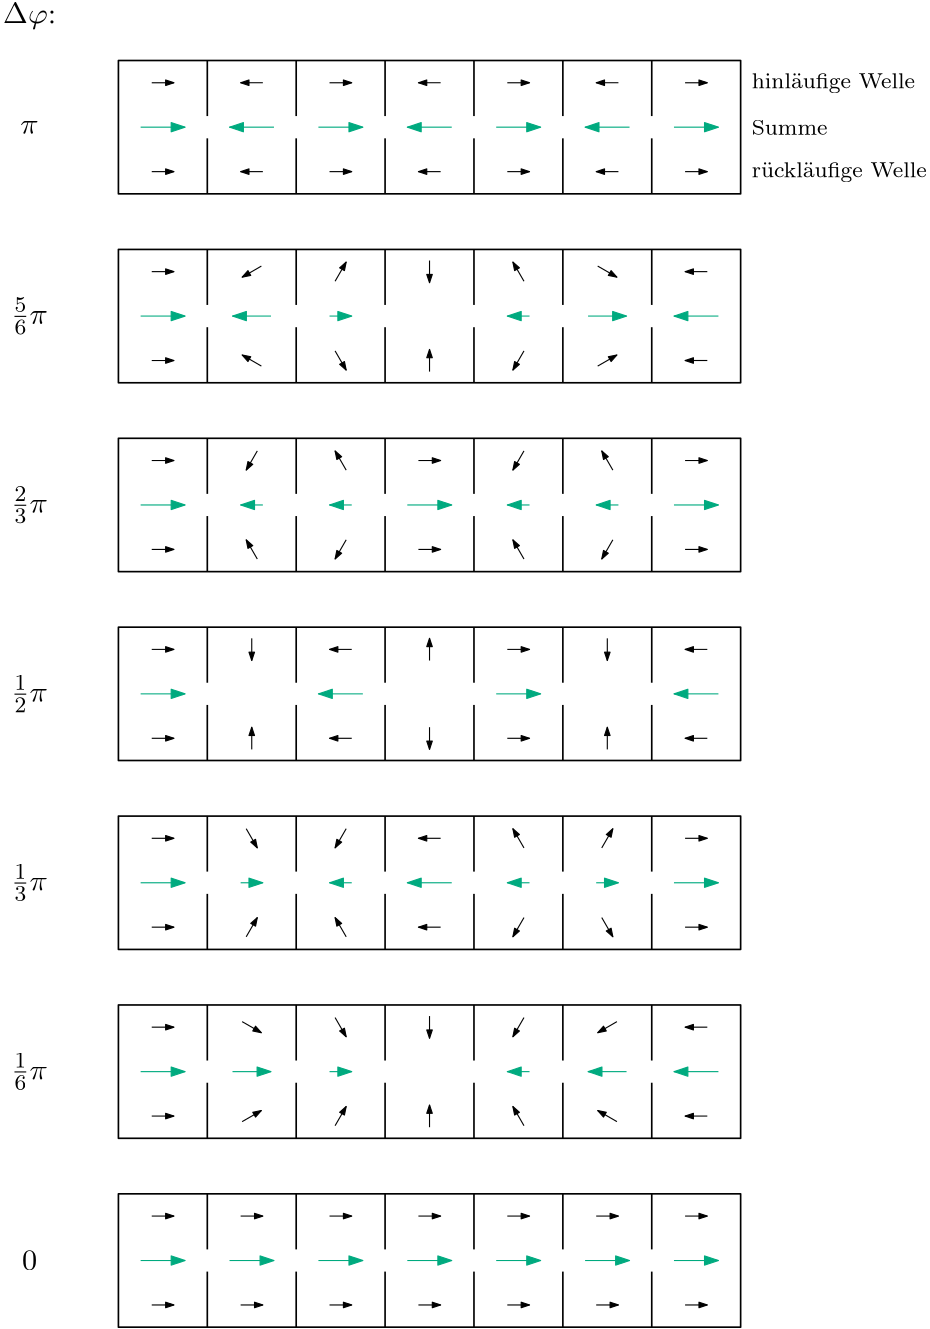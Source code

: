 <?xml version="1.0"?>
<!DOCTYPE ipe SYSTEM "ipe.dtd">
<ipe version="70005" creator="Ipe 7.1.5">
<info created="D:20150803151625" modified="D:20150804234610"/>
<ipestyle name="basic">
<symbol name="arrow/arc(spx)">
<path stroke="sym-stroke" fill="sym-stroke" pen="sym-pen">
0 0 m
-1 0.333 l
-1 -0.333 l
h
</path>
</symbol>
<symbol name="arrow/farc(spx)">
<path stroke="sym-stroke" fill="white" pen="sym-pen">
0 0 m
-1 0.333 l
-1 -0.333 l
h
</path>
</symbol>
<symbol name="mark/circle(sx)" transformations="translations">
<path fill="sym-stroke">
0.6 0 0 0.6 0 0 e
0.4 0 0 0.4 0 0 e
</path>
</symbol>
<symbol name="mark/disk(sx)" transformations="translations">
<path fill="sym-stroke">
0.6 0 0 0.6 0 0 e
</path>
</symbol>
<symbol name="mark/fdisk(sfx)" transformations="translations">
<group>
<path fill="sym-fill">
0.5 0 0 0.5 0 0 e
</path>
<path fill="sym-stroke" fillrule="eofill">
0.6 0 0 0.6 0 0 e
0.4 0 0 0.4 0 0 e
</path>
</group>
</symbol>
<symbol name="mark/box(sx)" transformations="translations">
<path fill="sym-stroke" fillrule="eofill">
-0.6 -0.6 m
0.6 -0.6 l
0.6 0.6 l
-0.6 0.6 l
h
-0.4 -0.4 m
0.4 -0.4 l
0.4 0.4 l
-0.4 0.4 l
h
</path>
</symbol>
<symbol name="mark/square(sx)" transformations="translations">
<path fill="sym-stroke">
-0.6 -0.6 m
0.6 -0.6 l
0.6 0.6 l
-0.6 0.6 l
h
</path>
</symbol>
<symbol name="mark/fsquare(sfx)" transformations="translations">
<group>
<path fill="sym-fill">
-0.5 -0.5 m
0.5 -0.5 l
0.5 0.5 l
-0.5 0.5 l
h
</path>
<path fill="sym-stroke" fillrule="eofill">
-0.6 -0.6 m
0.6 -0.6 l
0.6 0.6 l
-0.6 0.6 l
h
-0.4 -0.4 m
0.4 -0.4 l
0.4 0.4 l
-0.4 0.4 l
h
</path>
</group>
</symbol>
<symbol name="mark/cross(sx)" transformations="translations">
<group>
<path fill="sym-stroke">
-0.43 -0.57 m
0.57 0.43 l
0.43 0.57 l
-0.57 -0.43 l
h
</path>
<path fill="sym-stroke">
-0.43 0.57 m
0.57 -0.43 l
0.43 -0.57 l
-0.57 0.43 l
h
</path>
</group>
</symbol>
<symbol name="arrow/fnormal(spx)">
<path stroke="sym-stroke" fill="white" pen="sym-pen">
0 0 m
-1 0.333 l
-1 -0.333 l
h
</path>
</symbol>
<symbol name="arrow/pointed(spx)">
<path stroke="sym-stroke" fill="sym-stroke" pen="sym-pen">
0 0 m
-1 0.333 l
-0.8 0 l
-1 -0.333 l
h
</path>
</symbol>
<symbol name="arrow/fpointed(spx)">
<path stroke="sym-stroke" fill="white" pen="sym-pen">
0 0 m
-1 0.333 l
-0.8 0 l
-1 -0.333 l
h
</path>
</symbol>
<symbol name="arrow/linear(spx)">
<path stroke="sym-stroke" pen="sym-pen">
-1 0.333 m
0 0 l
-1 -0.333 l
</path>
</symbol>
<symbol name="arrow/fdouble(spx)">
<path stroke="sym-stroke" fill="white" pen="sym-pen">
0 0 m
-1 0.333 l
-1 -0.333 l
h
-1 0 m
-2 0.333 l
-2 -0.333 l
h
</path>
</symbol>
<symbol name="arrow/double(spx)">
<path stroke="sym-stroke" fill="sym-stroke" pen="sym-pen">
0 0 m
-1 0.333 l
-1 -0.333 l
h
-1 0 m
-2 0.333 l
-2 -0.333 l
h
</path>
</symbol>
<pen name="heavier" value="0.8"/>
<pen name="fat" value="1.2"/>
<pen name="ultrafat" value="2"/>
<symbolsize name="large" value="5"/>
<symbolsize name="small" value="2"/>
<symbolsize name="tiny" value="1.1"/>
<arrowsize name="large" value="10"/>
<arrowsize name="small" value="5"/>
<arrowsize name="tiny" value="3"/>
<color name="red" value="1 0 0"/>
<color name="green" value="0 1 0"/>
<color name="blue" value="0 0 1"/>
<color name="yellow" value="1 1 0"/>
<color name="orange" value="1 0.647 0"/>
<color name="gold" value="1 0.843 0"/>
<color name="purple" value="0.627 0.125 0.941"/>
<color name="gray" value="0.745"/>
<color name="brown" value="0.647 0.165 0.165"/>
<color name="navy" value="0 0 0.502"/>
<color name="pink" value="1 0.753 0.796"/>
<color name="seagreen" value="0.18 0.545 0.341"/>
<color name="turquoise" value="0.251 0.878 0.816"/>
<color name="violet" value="0.933 0.51 0.933"/>
<color name="darkblue" value="0 0 0.545"/>
<color name="darkcyan" value="0 0.545 0.545"/>
<color name="darkgray" value="0.663"/>
<color name="darkgreen" value="0 0.392 0"/>
<color name="darkmagenta" value="0.545 0 0.545"/>
<color name="darkorange" value="1 0.549 0"/>
<color name="darkred" value="0.545 0 0"/>
<color name="lightblue" value="0.678 0.847 0.902"/>
<color name="lightcyan" value="0.878 1 1"/>
<color name="lightgray" value="0.827"/>
<color name="lightgreen" value="0.565 0.933 0.565"/>
<color name="lightyellow" value="1 1 0.878"/>
<dashstyle name="dashed" value="[4] 0"/>
<dashstyle name="dotted" value="[1 3] 0"/>
<dashstyle name="dash dotted" value="[4 2 1 2] 0"/>
<dashstyle name="dash dot dotted" value="[4 2 1 2 1 2] 0"/>
<textsize name="large" value="\large"/>
<textsize name="Large" value="\Large"/>
<textsize name="LARGE" value="\LARGE"/>
<textsize name="huge" value="\huge"/>
<textsize name="Huge" value="\Huge"/>
<textsize name="small" value="\small"/>
<textsize name="footnote" value="\footnotesize"/>
<textsize name="tiny" value="\tiny"/>
<textstyle name="center" begin="\begin{center}" end="\end{center}"/>
<textstyle name="itemize" begin="\begin{itemize}" end="\end{itemize}"/>
<textstyle name="item" begin="\begin{itemize}\item{}" end="\end{itemize}"/>
<gridsize name="4 pts" value="4"/>
<gridsize name="8 pts (~3 mm)" value="8"/>
<gridsize name="16 pts (~6 mm)" value="16"/>
<gridsize name="32 pts (~12 mm)" value="32"/>
<gridsize name="10 pts (~3.5 mm)" value="10"/>
<gridsize name="20 pts (~7 mm)" value="20"/>
<gridsize name="14 pts (~5 mm)" value="14"/>
<gridsize name="28 pts (~10 mm)" value="28"/>
<gridsize name="56 pts (~20 mm)" value="56"/>
<anglesize name="90 deg" value="90"/>
<anglesize name="60 deg" value="60"/>
<anglesize name="45 deg" value="45"/>
<anglesize name="30 deg" value="30"/>
<anglesize name="22.5 deg" value="22.5"/>
<tiling name="falling" angle="-60" step="4" width="1"/>
<tiling name="rising" angle="30" step="4" width="1"/>
</ipestyle>
<page>
<layer name="alpha"/>
<view layers="alpha" active="alpha"/>
<group layer="alpha" matrix="1 0 0 1 48 -192">
<path matrix="1 0 0 1 32 0" stroke="black" pen="0.6">
128 768 m
128 720 l
352 720 l
352 768 l
h
</path>
<path stroke="black" pen="0.6">
192 768 m
192 748 l
</path>
<path stroke="black" pen="0.6">
192 740 m
192 720 l
</path>
<path matrix="1 0 0 1 32 0" stroke="black" pen="0.6">
192 768 m
192 748 l
</path>
<path matrix="1 0 0 1 32 0" stroke="black" pen="0.6">
192 740 m
192 720 l
</path>
<path matrix="1 0 0 1 64 0" stroke="black" pen="0.6">
192 768 m
192 748 l
</path>
<path matrix="1 0 0 1 64 0" stroke="black" pen="0.6">
192 740 m
192 720 l
</path>
<path matrix="1 0 0 1 96 0" stroke="black" pen="0.6">
192 768 m
192 748 l
</path>
<path matrix="1 0 0 1 96 0" stroke="black" pen="0.6">
192 740 m
192 720 l
</path>
<path matrix="1 0 0 1 128 0" stroke="black" pen="0.6">
192 768 m
192 748 l
</path>
<path matrix="1 0 0 1 128 0" stroke="black" pen="0.6">
192 740 m
192 720 l
</path>
<path matrix="1 0 0 1 160 0" stroke="black" pen="0.6">
192 768 m
192 748 l
</path>
<path matrix="1 0 0 1 160 0" stroke="black" pen="0.6">
192 740 m
192 720 l
</path>
</group>
<group matrix="1 0 0 1 48 -260">
<path matrix="1 0 0 1 32 0" stroke="black" pen="0.6">
128 768 m
128 720 l
352 720 l
352 768 l
h
</path>
<path stroke="black" pen="0.6">
192 768 m
192 748 l
</path>
<path stroke="black" pen="0.6">
192 740 m
192 720 l
</path>
<path matrix="1 0 0 1 32 0" stroke="black" pen="0.6">
192 768 m
192 748 l
</path>
<path matrix="1 0 0 1 32 0" stroke="black" pen="0.6">
192 740 m
192 720 l
</path>
<path matrix="1 0 0 1 64 0" stroke="black" pen="0.6">
192 768 m
192 748 l
</path>
<path matrix="1 0 0 1 64 0" stroke="black" pen="0.6">
192 740 m
192 720 l
</path>
<path matrix="1 0 0 1 96 0" stroke="black" pen="0.6">
192 768 m
192 748 l
</path>
<path matrix="1 0 0 1 96 0" stroke="black" pen="0.6">
192 740 m
192 720 l
</path>
<path matrix="1 0 0 1 128 0" stroke="black" pen="0.6">
192 768 m
192 748 l
</path>
<path matrix="1 0 0 1 128 0" stroke="black" pen="0.6">
192 740 m
192 720 l
</path>
<path matrix="1 0 0 1 160 0" stroke="black" pen="0.6">
192 768 m
192 748 l
</path>
<path matrix="1 0 0 1 160 0" stroke="black" pen="0.6">
192 740 m
192 720 l
</path>
</group>
<text matrix="1 0 0 1 8 -236" transformations="translations" pos="168 380" stroke="black" type="label" width="5.455" height="7.03" depth="0" halign="center" valign="center" size="11">$0$</text>
<group matrix="1 0 0 1 48 -328">
<path matrix="1 0 0 1 32 0" stroke="black" pen="0.6">
128 768 m
128 720 l
352 720 l
352 768 l
h
</path>
<path stroke="black" pen="0.6">
192 768 m
192 748 l
</path>
<path stroke="black" pen="0.6">
192 740 m
192 720 l
</path>
<path matrix="1 0 0 1 32 0" stroke="black" pen="0.6">
192 768 m
192 748 l
</path>
<path matrix="1 0 0 1 32 0" stroke="black" pen="0.6">
192 740 m
192 720 l
</path>
<path matrix="1 0 0 1 64 0" stroke="black" pen="0.6">
192 768 m
192 748 l
</path>
<path matrix="1 0 0 1 64 0" stroke="black" pen="0.6">
192 740 m
192 720 l
</path>
<path matrix="1 0 0 1 96 0" stroke="black" pen="0.6">
192 768 m
192 748 l
</path>
<path matrix="1 0 0 1 96 0" stroke="black" pen="0.6">
192 740 m
192 720 l
</path>
<path matrix="1 0 0 1 128 0" stroke="black" pen="0.6">
192 768 m
192 748 l
</path>
<path matrix="1 0 0 1 128 0" stroke="black" pen="0.6">
192 740 m
192 720 l
</path>
<path matrix="1 0 0 1 160 0" stroke="black" pen="0.6">
192 768 m
192 748 l
</path>
<path matrix="1 0 0 1 160 0" stroke="black" pen="0.6">
192 740 m
192 720 l
</path>
</group>
<group matrix="1 0 0 1 48 -396">
<path matrix="1 0 0 1 32 0" stroke="black" pen="0.6">
128 768 m
128 720 l
352 720 l
352 768 l
h
</path>
<path stroke="black" pen="0.6">
192 768 m
192 748 l
</path>
<path stroke="black" pen="0.6">
192 740 m
192 720 l
</path>
<path matrix="1 0 0 1 32 0" stroke="black" pen="0.6">
192 768 m
192 748 l
</path>
<path matrix="1 0 0 1 32 0" stroke="black" pen="0.6">
192 740 m
192 720 l
</path>
<path matrix="1 0 0 1 64 0" stroke="black" pen="0.6">
192 768 m
192 748 l
</path>
<path matrix="1 0 0 1 64 0" stroke="black" pen="0.6">
192 740 m
192 720 l
</path>
<path matrix="1 0 0 1 96 0" stroke="black" pen="0.6">
192 768 m
192 748 l
</path>
<path matrix="1 0 0 1 96 0" stroke="black" pen="0.6">
192 740 m
192 720 l
</path>
<path matrix="1 0 0 1 128 0" stroke="black" pen="0.6">
192 768 m
192 748 l
</path>
<path matrix="1 0 0 1 128 0" stroke="black" pen="0.6">
192 740 m
192 720 l
</path>
<path matrix="1 0 0 1 160 0" stroke="black" pen="0.6">
192 768 m
192 748 l
</path>
<path matrix="1 0 0 1 160 0" stroke="black" pen="0.6">
192 740 m
192 720 l
</path>
</group>
<group matrix="1 0 0 1 48 -464">
<path matrix="1 0 0 1 32 0" stroke="black" pen="0.6">
128 768 m
128 720 l
352 720 l
352 768 l
h
</path>
<path stroke="black" pen="0.6">
192 768 m
192 748 l
</path>
<path stroke="black" pen="0.6">
192 740 m
192 720 l
</path>
<path matrix="1 0 0 1 32 0" stroke="black" pen="0.6">
192 768 m
192 748 l
</path>
<path matrix="1 0 0 1 32 0" stroke="black" pen="0.6">
192 740 m
192 720 l
</path>
<path matrix="1 0 0 1 64 0" stroke="black" pen="0.6">
192 768 m
192 748 l
</path>
<path matrix="1 0 0 1 64 0" stroke="black" pen="0.6">
192 740 m
192 720 l
</path>
<path matrix="1 0 0 1 96 0" stroke="black" pen="0.6">
192 768 m
192 748 l
</path>
<path matrix="1 0 0 1 96 0" stroke="black" pen="0.6">
192 740 m
192 720 l
</path>
<path matrix="1 0 0 1 128 0" stroke="black" pen="0.6">
192 768 m
192 748 l
</path>
<path matrix="1 0 0 1 128 0" stroke="black" pen="0.6">
192 740 m
192 720 l
</path>
<path matrix="1 0 0 1 160 0" stroke="black" pen="0.6">
192 768 m
192 748 l
</path>
<path matrix="1 0 0 1 160 0" stroke="black" pen="0.6">
192 740 m
192 720 l
</path>
</group>
<group matrix="1 0 0 1 48 -532">
<path matrix="1 0 0 1 32 0" stroke="black" pen="0.6">
128 768 m
128 720 l
352 720 l
352 768 l
h
</path>
<path stroke="black" pen="0.6">
192 768 m
192 748 l
</path>
<path stroke="black" pen="0.6">
192 740 m
192 720 l
</path>
<path matrix="1 0 0 1 32 0" stroke="black" pen="0.6">
192 768 m
192 748 l
</path>
<path matrix="1 0 0 1 32 0" stroke="black" pen="0.6">
192 740 m
192 720 l
</path>
<path matrix="1 0 0 1 64 0" stroke="black" pen="0.6">
192 768 m
192 748 l
</path>
<path matrix="1 0 0 1 64 0" stroke="black" pen="0.6">
192 740 m
192 720 l
</path>
<path matrix="1 0 0 1 96 0" stroke="black" pen="0.6">
192 768 m
192 748 l
</path>
<path matrix="1 0 0 1 96 0" stroke="black" pen="0.6">
192 740 m
192 720 l
</path>
<path matrix="1 0 0 1 128 0" stroke="black" pen="0.6">
192 768 m
192 748 l
</path>
<path matrix="1 0 0 1 128 0" stroke="black" pen="0.6">
192 740 m
192 720 l
</path>
<path matrix="1 0 0 1 160 0" stroke="black" pen="0.6">
192 768 m
192 748 l
</path>
<path matrix="1 0 0 1 160 0" stroke="black" pen="0.6">
192 740 m
192 720 l
</path>
</group>
<group matrix="1 0 0 1 48 -600">
<path matrix="1 0 0 1 32 0" stroke="black" pen="0.6">
128 768 m
128 720 l
352 720 l
352 768 l
h
</path>
<path stroke="black" pen="0.6">
192 768 m
192 748 l
</path>
<path stroke="black" pen="0.6">
192 740 m
192 720 l
</path>
<path matrix="1 0 0 1 32 0" stroke="black" pen="0.6">
192 768 m
192 748 l
</path>
<path matrix="1 0 0 1 32 0" stroke="black" pen="0.6">
192 740 m
192 720 l
</path>
<path matrix="1 0 0 1 64 0" stroke="black" pen="0.6">
192 768 m
192 748 l
</path>
<path matrix="1 0 0 1 64 0" stroke="black" pen="0.6">
192 740 m
192 720 l
</path>
<path matrix="1 0 0 1 96 0" stroke="black" pen="0.6">
192 768 m
192 748 l
</path>
<path matrix="1 0 0 1 96 0" stroke="black" pen="0.6">
192 740 m
192 720 l
</path>
<path matrix="1 0 0 1 128 0" stroke="black" pen="0.6">
192 768 m
192 748 l
</path>
<path matrix="1 0 0 1 128 0" stroke="black" pen="0.6">
192 740 m
192 720 l
</path>
<path matrix="1 0 0 1 160 0" stroke="black" pen="0.6">
192 768 m
192 748 l
</path>
<path matrix="1 0 0 1 160 0" stroke="black" pen="0.6">
192 740 m
192 720 l
</path>
</group>
<text matrix="1 0 0 1 32 -156" transformations="translations" pos="144 748" stroke="black" type="label" width="19.258" height="7.456" depth="2.12" halign="center" valign="center" size="11">$\Delta \varphi$:</text>
<text matrix="1 0 0 1 20 -180" transformations="translations" pos="156 732" stroke="black" type="label" width="6.61" height="4.697" depth="0" halign="center" valign="center" size="11">$\pi$</text>
<text matrix="1 0 0 1 20 -172" transformations="translations" pos="156 656" stroke="black" type="label" width="13.235" height="9.433" depth="3.76" halign="center" valign="center" size="11">$\frac{5}{6}\pi$</text>
<text matrix="1 0 0 1 16 -168" transformations="translations" pos="160 584" stroke="black" type="label" width="13.235" height="9.433" depth="3.76" halign="center" valign="center" size="11">$\frac{2}{3}\pi$</text>
<text matrix="1 0 0 1 12 -176" transformations="translations" pos="164 524" stroke="black" type="label" width="13.235" height="9.433" depth="3.76" halign="center" valign="center" size="11">$\frac{1}{2}\pi$</text>
<text matrix="1 0 0 1 8 -184" transformations="translations" pos="168 464" stroke="black" type="label" width="13.235" height="9.433" depth="3.76" halign="center" valign="center" size="11">$\frac{1}{3}\pi$</text>
<text matrix="1 0 0 1 12 -204" transformations="translations" pos="164 416" stroke="black" type="label" width="13.235" height="9.433" depth="3.76" halign="center" valign="center" size="11">$\frac{1}{6}\pi$</text>
<path matrix="1 0 0 1 -4 0" stroke="black" arrow="normal/tiny">
224 228 m
232 228 l
</path>
<path stroke="black" arrow="normal/tiny">
220 128 m
228 128 l
</path>
<path matrix="1 0 0 1 32 0" stroke="black" arrow="normal/tiny">
220 128 m
228 128 l
</path>
<path matrix="1 0 0 1 64 0" stroke="black" arrow="normal/tiny">
220 128 m
228 128 l
</path>
<path matrix="1 0 0 1 64 32" stroke="black" arrow="normal/tiny">
220 128 m
228 128 l
</path>
<path matrix="1 0 0 1 32 32" stroke="black" arrow="normal/tiny">
220 128 m
228 128 l
</path>
<path matrix="1 0 0 1 0 32" stroke="black" arrow="normal/tiny">
220 128 m
228 128 l
</path>
<path matrix="1 0 0 1 96 32" stroke="black" arrow="normal/tiny">
220 128 m
228 128 l
</path>
<path matrix="1 0 0 1 128 32" stroke="black" arrow="normal/tiny">
220 128 m
228 128 l
</path>
<path matrix="1 0 0 1 96 0" stroke="black" arrow="normal/tiny">
220 128 m
228 128 l
</path>
<path matrix="1 0 0 1 128 0" stroke="black" arrow="normal/tiny">
220 128 m
228 128 l
</path>
<path matrix="1 0 0 1 160 32" stroke="black" arrow="normal/tiny">
220 128 m
228 128 l
</path>
<path matrix="1 0 0 1 160 0" stroke="black" arrow="normal/tiny">
220 128 m
228 128 l
</path>
<path matrix="1 0 0 1 192 0" stroke="black" arrow="normal/tiny">
220 128 m
228 128 l
</path>
<path matrix="1 0 0 1 192 32" stroke="black" arrow="normal/tiny">
220 128 m
228 128 l
</path>
<path stroke="0 0.667 0.498" arrow="normal/small">
216 144 m
232 144 l
</path>
<path matrix="1 0 0 1 32 0" stroke="0 0.667 0.498" arrow="normal/small">
216 144 m
232 144 l
</path>
<path matrix="1 0 0 1 64 0" stroke="0 0.667 0.498" arrow="normal/small">
216 144 m
232 144 l
</path>
<path matrix="1 0 0 1 96 0" stroke="0 0.667 0.498" arrow="normal/small">
216 144 m
232 144 l
</path>
<path matrix="1 0 0 1 128 0" stroke="0 0.667 0.498" arrow="normal/small">
216 144 m
232 144 l
</path>
<path matrix="1 0 0 1 160 0" stroke="0 0.667 0.498" arrow="normal/small">
216 144 m
232 144 l
</path>
<path matrix="1 0 0 1 192 0" stroke="0 0.667 0.498" arrow="normal/small">
216 144 m
232 144 l
</path>
<path matrix="0.866025 -0.5 0.5 0.866025 -55.4538 144.546" stroke="black" arrow="normal/tiny">
224 228 m
232 228 l
</path>
<path matrix="0.5 -0.866025 0.866025 0.5 -23.4538 311.454" stroke="black" arrow="normal/tiny">
224 228 m
232 228 l
</path>
<path matrix="0.0000002 -1 1 0.0000002 91.9999 456" stroke="black" arrow="normal/tiny">
224 228 m
232 228 l
</path>
<path matrix="-0.5 -0.866026 0.866026 -0.5 268.546 539.454" stroke="black" arrow="normal/tiny">
224 228 m
232 228 l
</path>
<path matrix="-0.866026 -0.500001 0.500001 -0.866026 467.454 539.454" stroke="black" arrow="normal/tiny">
224 228 m
232 228 l
</path>
<path matrix="-1 -0.00000057 0.00000057 -1 644 456" stroke="black" arrow="normal/tiny">
224 228 m
232 228 l
</path>
<path matrix="-1 -0.00000057 0.00000057 -1 644 424" stroke="black" arrow="normal/tiny">
224 228 m
232 228 l
</path>
<path matrix="-0.866026 0.5 -0.5 -0.866026 695.454 279.454" stroke="black" arrow="normal/tiny">
224 228 m
232 228 l
</path>
<path matrix="-0.500001 0.866026 -0.866026 -0.500001 663.454 112.546" stroke="black" arrow="normal/tiny">
224 228 m
232 228 l
</path>
<path matrix="-0.00000057 1 -1 -0.00000057 548 -32.0004" stroke="black" arrow="normal/tiny">
224 228 m
232 228 l
</path>
<path matrix="0.5 0.866026 -0.866026 0.5 371.454 -115.454" stroke="black" arrow="normal/tiny">
224 228 m
232 228 l
</path>
<path matrix="0.866026 0.500001 -0.500001 0.866026 172.546 -115.454" stroke="black" arrow="normal/tiny">
224 228 m
232 228 l
</path>
<path matrix="1 0.00000057 -0.00000057 1 -4.0004 -32.0002" stroke="black" arrow="normal/tiny">
224 228 m
232 228 l
</path>
<path matrix="1 0 0 1 0 68" stroke="0 0.667 0.498" arrow="normal/small">
216 144 m
232 144 l
</path>
<path matrix="-1 -0 0 -1 640 356" stroke="0 0.667 0.498" arrow="normal/small">
216 144 m
232 144 l
</path>
<path matrix="1 0 0 1 0 32" stroke="0 0.667 0.498" arrow="normal/small">
249.072 180 m
262.928 180 l
</path>
<path matrix="1 0 0 1 0 29.0718" stroke="0 0.667 0.498" arrow="normal/small">
284 182.928 m
292 182.928 l
</path>
<path matrix="-1 0 -0 -1 640 394.928" stroke="0 0.667 0.498" arrow="normal/small">
284 182.928 m
292 182.928 l
</path>
<path matrix="-1 0 -0 -1 640 392" stroke="0 0.667 0.498" arrow="normal/small">
249.072 180 m
262.928 180 l
</path>
<path matrix="1 0 0 1 -4 68" stroke="black" arrow="normal/tiny">
224 228 m
232 228 l
</path>
<path matrix="0.5 -0.866025 0.866025 0.5 -55.4538 379.454" stroke="black" arrow="normal/tiny">
224 228 m
232 228 l
</path>
<path matrix="-0.5 -0.866025 0.866025 -0.5 204.546 607.454" stroke="black" arrow="normal/tiny">
224 228 m
232 228 l
</path>
<path matrix="-1 0.0000002 -0.0000002 -1 548 524" stroke="black" arrow="normal/tiny">
224 228 m
232 228 l
</path>
<path matrix="-0.5 0.866026 -0.866026 -0.5 663.454 212.546" stroke="black" arrow="normal/tiny">
224 228 m
232 228 l
</path>
<path matrix="0.500001 0.866026 -0.866026 0.500001 467.454 -15.454" stroke="black" arrow="normal/tiny">
224 228 m
232 228 l
</path>
<path matrix="1 -0.00000057 0.00000057 1 188 68.0001" stroke="black" arrow="normal/tiny">
224 228 m
232 228 l
</path>
<path matrix="1 -0.00000057 0.00000057 1 188 36.0001" stroke="black" arrow="normal/tiny">
224 228 m
232 228 l
</path>
<path matrix="0.5 -0.866026 0.866026 0.5 72.5464 347.454" stroke="black" arrow="normal/tiny">
224 228 m
232 228 l
</path>
<path matrix="-0.500001 -0.866026 0.866026 -0.500001 268.547 575.454" stroke="black" arrow="normal/tiny">
224 228 m
232 228 l
</path>
<path matrix="-1 0.00000057 -0.00000057 -1 548.001 492" stroke="black" arrow="normal/tiny">
224 228 m
232 228 l
</path>
<path matrix="-0.5 0.866026 -0.866026 -0.5 599.455 180.546" stroke="black" arrow="normal/tiny">
224 228 m
232 228 l
</path>
<path matrix="0.500001 0.866026 -0.866026 0.500001 339.455 -47.454" stroke="black" arrow="normal/tiny">
224 228 m
232 228 l
</path>
<path matrix="1 -0.00000057 0.00000057 1 -3.99906 36.0001" stroke="black" arrow="normal/tiny">
224 228 m
232 228 l
</path>
<path matrix="1 0 0 1 0 136" stroke="0 0.667 0.498" arrow="normal/small">
216 144 m
232 144 l
</path>
<path matrix="1 0 0 1 -32 97.0718" stroke="0 0.667 0.498" arrow="normal/small">
284 182.928 m
292 182.928 l
</path>
<path matrix="-1 0 0 -1 576 462.928" stroke="0 0.667 0.498" arrow="normal/small">
284 182.928 m
292 182.928 l
</path>
<path matrix="-1 0 0 -1 544 424" stroke="0 0.667 0.498" arrow="normal/small">
216 144 m
232 144 l
</path>
<path matrix="-1 0 0 -1 640 462.928" stroke="0 0.667 0.498" arrow="normal/small">
284 182.928 m
292 182.928 l
</path>
<path matrix="1 0 0 1 96 97.0718" stroke="0 0.667 0.498" arrow="normal/small">
284 182.928 m
292 182.928 l
</path>
<path matrix="1 0 0 1 192 136" stroke="0 0.667 0.498" arrow="normal/small">
216 144 m
232 144 l
</path>
<path matrix="1 0 0 1 -4 136" stroke="black" arrow="normal/tiny">
224 228 m
232 228 l
</path>
<path matrix="0 -1 1 0 28 592" stroke="black" arrow="normal/tiny">
224 228 m
232 228 l
</path>
<path matrix="-1 -0 0 -1 516 592" stroke="black" arrow="normal/tiny">
224 228 m
232 228 l
</path>
<path matrix="-0 1 -1 -0 548 136" stroke="black" arrow="normal/tiny">
224 228 m
232 228 l
</path>
<path matrix="1 0 -0 1 124 136" stroke="black" arrow="normal/tiny">
224 228 m
232 228 l
</path>
<path matrix="0 -1 1 0 156 592" stroke="black" arrow="normal/tiny">
224 228 m
232 228 l
</path>
<path matrix="-1 -0 0 -1 644 592" stroke="black" arrow="normal/tiny">
224 228 m
232 228 l
</path>
<path matrix="-1 0 0 -1 644 560" stroke="black" arrow="normal/tiny">
224 228 m
232 228 l
</path>
<path matrix="-0 1 -1 -0 612 104" stroke="black" arrow="normal/tiny">
224 228 m
232 228 l
</path>
<path matrix="1 0 -0 1 124 104" stroke="black" arrow="normal/tiny">
224 228 m
232 228 l
</path>
<path matrix="0 -1 1 0 92 560" stroke="black" arrow="normal/tiny">
224 228 m
232 228 l
</path>
<path matrix="-1 -0 0 -1 516 560" stroke="black" arrow="normal/tiny">
224 228 m
232 228 l
</path>
<path matrix="-0 1 -1 -0 484 104" stroke="black" arrow="normal/tiny">
224 228 m
232 228 l
</path>
<path matrix="1 0 -0 1 -4 104" stroke="black" arrow="normal/tiny">
224 228 m
232 228 l
</path>
<path matrix="1 0 0 1 0 204" stroke="0 0.667 0.498" arrow="normal/small">
216 144 m
232 144 l
</path>
<path matrix="-1 0 0 -1 512 492" stroke="0 0.667 0.498" arrow="normal/small">
216 144 m
232 144 l
</path>
<path matrix="1 0 0 1 128 204" stroke="0 0.667 0.498" arrow="normal/small">
216 144 m
232 144 l
</path>
<path matrix="-1 0 0 -1 640 492" stroke="0 0.667 0.498" arrow="normal/small">
216 144 m
232 144 l
</path>
<path matrix="1 0 0 1 -4 204" stroke="black" arrow="normal/tiny">
224 228 m
232 228 l
</path>
<path matrix="-0.5 -0.866025 0.866025 -0.5 172.546 743.454" stroke="black" arrow="normal/tiny">
224 228 m
232 228 l
</path>
<path matrix="-0.5 0.866025 -0.866025 -0.5 599.453 348.546" stroke="black" arrow="normal/tiny">
224 228 m
232 228 l
</path>
<path matrix="1 0.0000002 -0.0000002 1 91.9994 204" stroke="black" arrow="normal/tiny">
224 228 m
232 228 l
</path>
<path matrix="-0.5 -0.866026 0.866026 -0.5 268.546 743.454" stroke="black" arrow="normal/tiny">
224 228 m
232 228 l
</path>
<path matrix="-0.500001 0.866026 -0.866026 -0.500001 695.454 348.546" stroke="black" arrow="normal/tiny">
224 228 m
232 228 l
</path>
<path matrix="1 0.00000057 -0.00000057 1 188 203.999" stroke="black" arrow="normal/tiny">
224 228 m
232 228 l
</path>
<path matrix="1 0.00000057 -0.00000057 1 188 171.999" stroke="black" arrow="normal/tiny">
224 228 m
232 228 l
</path>
<path matrix="-0.5 -0.866026 0.866026 -0.5 300.546 711.453" stroke="black" arrow="normal/tiny">
224 228 m
232 228 l
</path>
<path matrix="-0.500001 0.866026 -0.866026 -0.500001 663.454 316.545" stroke="black" arrow="normal/tiny">
224 228 m
232 228 l
</path>
<path matrix="1 0.00000057 -0.00000057 1 91.9997 171.998" stroke="black" arrow="normal/tiny">
224 228 m
232 228 l
</path>
<path matrix="-0.5 -0.866026 0.866026 -0.5 204.546 711.452" stroke="black" arrow="normal/tiny">
224 228 m
232 228 l
</path>
<path matrix="-0.500001 0.866026 -0.866026 -0.500001 567.454 316.544" stroke="black" arrow="normal/tiny">
224 228 m
232 228 l
</path>
<path matrix="1 0.00000057 -0.00000057 1 -4.00026 171.997" stroke="black" arrow="normal/tiny">
224 228 m
232 228 l
</path>
<path matrix="1 0 0 1 0 272" stroke="0 0.667 0.498" arrow="normal/small">
216 144 m
232 144 l
</path>
<path matrix="-1 0 0 -1 544 598.928" stroke="0 0.667 0.498" arrow="normal/small">
284 182.928 m
292 182.928 l
</path>
<path matrix="-1 0 0 -1 576 598.928" stroke="0 0.667 0.498" arrow="normal/small">
284 182.928 m
292 182.928 l
</path>
<path matrix="1 0 0 1 96 272" stroke="0 0.667 0.498" arrow="normal/small">
216 144 m
232 144 l
</path>
<path matrix="-1 0 0 -1 640 598.928" stroke="0 0.667 0.498" arrow="normal/small">
284 182.928 m
292 182.928 l
</path>
<path matrix="-1 0 0 -1 672 598.928" stroke="0 0.667 0.498" arrow="normal/small">
284 182.928 m
292 182.928 l
</path>
<path matrix="1 0 0 1 192 272" stroke="0 0.667 0.498" arrow="normal/small">
216 144 m
232 144 l
</path>
<path matrix="1 0 0 1 -4 272" stroke="black" arrow="normal/tiny">
224 228 m
232 228 l
</path>
<path matrix="-0.866025 -0.5 0.5 -0.866025 339.454 811.454" stroke="black" arrow="normal/tiny">
224 228 m
232 228 l
</path>
<path matrix="0.5 0.866025 -0.866025 0.5 371.454 188.547" stroke="black" arrow="normal/tiny">
224 228 m
232 228 l
</path>
<path matrix="-0.0000002 -1 1 -0.0000002 92.0004 728.001" stroke="black" arrow="normal/tiny">
224 228 m
232 228 l
</path>
<path matrix="-0.5 0.866026 -0.866026 -0.5 663.454 416.547" stroke="black" arrow="normal/tiny">
224 228 m
232 228 l
</path>
<path matrix="0.866026 -0.500001 0.500001 0.866026 72.5461 416.547" stroke="black" arrow="normal/tiny">
224 228 m
232 228 l
</path>
<path matrix="-1 0.00000057 -0.00000057 -1 644.001 728.001" stroke="black" arrow="normal/tiny">
224 228 m
232 228 l
</path>
<path matrix="-1 0.00000057 -0.00000057 -1 644.001 696.001" stroke="black" arrow="normal/tiny">
224 228 m
232 228 l
</path>
<path matrix="0.866026 0.5 -0.5 0.866026 300.547 156.547" stroke="black" arrow="normal/tiny">
224 228 m
232 228 l
</path>
<path matrix="-0.500001 -0.866026 0.866026 -0.500001 268.547 779.455" stroke="black" arrow="normal/tiny">
224 228 m
232 228 l
</path>
<path matrix="0.00000057 1 -1 0.00000057 548.001 240" stroke="black" arrow="normal/tiny">
224 228 m
232 228 l
</path>
<path matrix="0.5 -0.866026 0.866026 0.5 -23.4526 551.454" stroke="black" arrow="normal/tiny">
224 228 m
232 228 l
</path>
<path matrix="-0.866026 0.500001 -0.500001 -0.866026 567.455 551.454" stroke="black" arrow="normal/tiny">
224 228 m
232 228 l
</path>
<path matrix="1 -0.00000057 0.00000057 1 -3.99952 240" stroke="black" arrow="normal/tiny">
224 228 m
232 228 l
</path>
<path matrix="1 0 0 1 0 340" stroke="0 0.667 0.498" arrow="normal/small">
216 144 m
232 144 l
</path>
<path matrix="-1 0 0 -1 512 664" stroke="0 0.667 0.498" arrow="normal/small">
249.072 180 m
262.928 180 l
</path>
<path matrix="1 0 0 1 0 301.072" stroke="0 0.667 0.498" arrow="normal/small">
284 182.928 m
292 182.928 l
</path>
<path matrix="-1 0 0 -1 640 666.928" stroke="0 0.667 0.498" arrow="normal/small">
284 182.928 m
292 182.928 l
</path>
<path matrix="1 0 0 1 128 304" stroke="0 0.667 0.498" arrow="normal/small">
249.072 180 m
262.928 180 l
</path>
<path matrix="-1 0 0 -1 640 628" stroke="0 0.667 0.498" arrow="normal/small">
216 144 m
232 144 l
</path>
<path matrix="1 0 0 1 -4 340" stroke="black" arrow="normal/tiny">
224 228 m
232 228 l
</path>
<path matrix="1 0 0 1 -4 308" stroke="black" arrow="normal/tiny">
224 228 m
232 228 l
</path>
<path matrix="1 0 0 1 60 340" stroke="black" arrow="normal/tiny">
224 228 m
232 228 l
</path>
<path matrix="1 0 0 1 60 308" stroke="black" arrow="normal/tiny">
224 228 m
232 228 l
</path>
<path matrix="1 0 0 1 124 340" stroke="black" arrow="normal/tiny">
224 228 m
232 228 l
</path>
<path matrix="1 0 0 1 124 308" stroke="black" arrow="normal/tiny">
224 228 m
232 228 l
</path>
<path matrix="1 0 0 1 188 340" stroke="black" arrow="normal/tiny">
224 228 m
232 228 l
</path>
<path matrix="1 0 0 1 188 308" stroke="black" arrow="normal/tiny">
224 228 m
232 228 l
</path>
<path matrix="-1 0.00000057 -0.00000057 -1 612.001 796.001" stroke="black" arrow="normal/tiny">
224 228 m
232 228 l
</path>
<path matrix="-1 0.00000057 -0.00000057 -1 612.001 764.001" stroke="black" arrow="normal/tiny">
224 228 m
232 228 l
</path>
<path matrix="-1 0.00000057 -0.00000057 -1 548.001 796.001" stroke="black" arrow="normal/tiny">
224 228 m
232 228 l
</path>
<path matrix="-1 0.00000057 -0.00000057 -1 548.001 764.001" stroke="black" arrow="normal/tiny">
224 228 m
232 228 l
</path>
<path matrix="-1 0.00000057 -0.00000057 -1 484.001 796.001" stroke="black" arrow="normal/tiny">
224 228 m
232 228 l
</path>
<path matrix="-1 0.00000057 -0.00000057 -1 484.001 764.001" stroke="black" arrow="normal/tiny">
224 228 m
232 228 l
</path>
<path matrix="1 0 0 1 0 408" stroke="0 0.667 0.498" arrow="normal/small">
216 144 m
232 144 l
</path>
<path matrix="1 0 0 1 64 408" stroke="0 0.667 0.498" arrow="normal/small">
216 144 m
232 144 l
</path>
<path matrix="1 0 0 1 128 408" stroke="0 0.667 0.498" arrow="normal/small">
216 144 m
232 144 l
</path>
<path matrix="1 0 0 1 192 408" stroke="0 0.667 0.498" arrow="normal/small">
216 144 m
232 144 l
</path>
<path matrix="-1 0 0 -1 608 696" stroke="0 0.667 0.498" arrow="normal/small">
216 144 m
232 144 l
</path>
<path matrix="-1 0 0 -1 544 696" stroke="0 0.667 0.498" arrow="normal/small">
216 144 m
232 144 l
</path>
<path matrix="-1 0 0 -1 480 696" stroke="0 0.667 0.498" arrow="normal/small">
216 144 m
232 144 l
</path>
<text matrix="1 0 0 1 -4 0" transformations="translations" pos="440 568" stroke="black" type="label" width="58.8" height="5.535" depth="1.55" valign="center" size="8">hinl\&quot;aufige Welle</text>
<text matrix="1 0 0 1 -4 0" transformations="translations" pos="440 536" stroke="black" type="label" width="63.041" height="5.535" depth="1.55" valign="center" size="8">r\&quot;uckl\&quot;aufige Welle</text>
<text matrix="1 0 0 1 -4 0" transformations="translations" pos="440 552" stroke="black" type="label" width="27.287" height="5.446" depth="0" valign="center" size="8">Summe</text>
</page>
</ipe>
